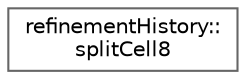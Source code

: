 digraph "Graphical Class Hierarchy"
{
 // LATEX_PDF_SIZE
  bgcolor="transparent";
  edge [fontname=Helvetica,fontsize=10,labelfontname=Helvetica,labelfontsize=10];
  node [fontname=Helvetica,fontsize=10,shape=box,height=0.2,width=0.4];
  rankdir="LR";
  Node0 [id="Node000000",label="refinementHistory::\lsplitCell8",height=0.2,width=0.4,color="grey40", fillcolor="white", style="filled",URL="$classFoam_1_1refinementHistory_1_1splitCell8.html",tooltip=" "];
}
